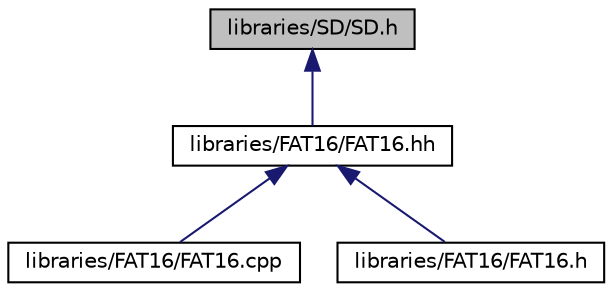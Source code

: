 digraph "libraries/SD/SD.h"
{
  edge [fontname="Helvetica",fontsize="10",labelfontname="Helvetica",labelfontsize="10"];
  node [fontname="Helvetica",fontsize="10",shape=record];
  Node1 [label="libraries/SD/SD.h",height=0.2,width=0.4,color="black", fillcolor="grey75", style="filled", fontcolor="black"];
  Node1 -> Node2 [dir="back",color="midnightblue",fontsize="10",style="solid",fontname="Helvetica"];
  Node2 [label="libraries/FAT16/FAT16.hh",height=0.2,width=0.4,color="black", fillcolor="white", style="filled",URL="$d9/d32/FAT16_8hh.html"];
  Node2 -> Node3 [dir="back",color="midnightblue",fontsize="10",style="solid",fontname="Helvetica"];
  Node3 [label="libraries/FAT16/FAT16.cpp",height=0.2,width=0.4,color="black", fillcolor="white", style="filled",URL="$d8/def/FAT16_8cpp.html"];
  Node2 -> Node4 [dir="back",color="midnightblue",fontsize="10",style="solid",fontname="Helvetica"];
  Node4 [label="libraries/FAT16/FAT16.h",height=0.2,width=0.4,color="black", fillcolor="white", style="filled",URL="$de/d02/FAT16_8h.html"];
}
